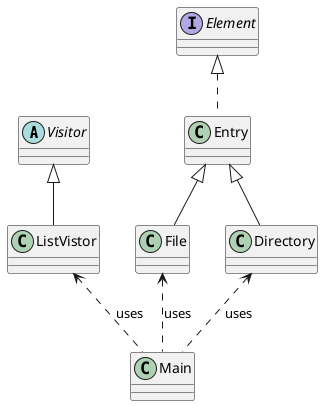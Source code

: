 @startuml
abstract class Visitor
class ListVistor
interface Element
class Entry
class File
class Directory

class Main

Visitor <|-- ListVistor

Element <|.. Entry

Entry <|-- File

Entry <|-- Directory

ListVistor <.. Main : uses

File <.. Main : uses

Directory <.. Main :uses

@enduml